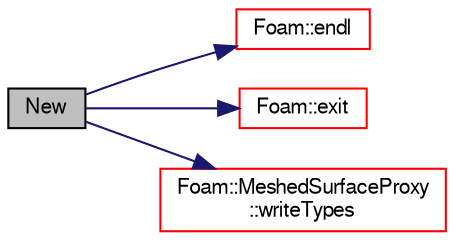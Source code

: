 digraph "New"
{
  bgcolor="transparent";
  edge [fontname="FreeSans",fontsize="10",labelfontname="FreeSans",labelfontsize="10"];
  node [fontname="FreeSans",fontsize="10",shape=record];
  rankdir="LR";
  Node10 [label="New",height=0.2,width=0.4,color="black", fillcolor="grey75", style="filled", fontcolor="black"];
  Node10 -> Node11 [color="midnightblue",fontsize="10",style="solid",fontname="FreeSans"];
  Node11 [label="Foam::endl",height=0.2,width=0.4,color="red",URL="$a21124.html#a2db8fe02a0d3909e9351bb4275b23ce4",tooltip="Add newline and flush stream. "];
  Node10 -> Node13 [color="midnightblue",fontsize="10",style="solid",fontname="FreeSans"];
  Node13 [label="Foam::exit",height=0.2,width=0.4,color="red",URL="$a21124.html#a06ca7250d8e89caf05243ec094843642"];
  Node10 -> Node58 [color="midnightblue",fontsize="10",style="solid",fontname="FreeSans"];
  Node58 [label="Foam::MeshedSurfaceProxy\l::writeTypes",height=0.2,width=0.4,color="red",URL="$a29570.html#a424cba126ca6804df03187bc99cd0a5d",tooltip="The file format types that can be written via MeshedSurfaceProxy. "];
}
